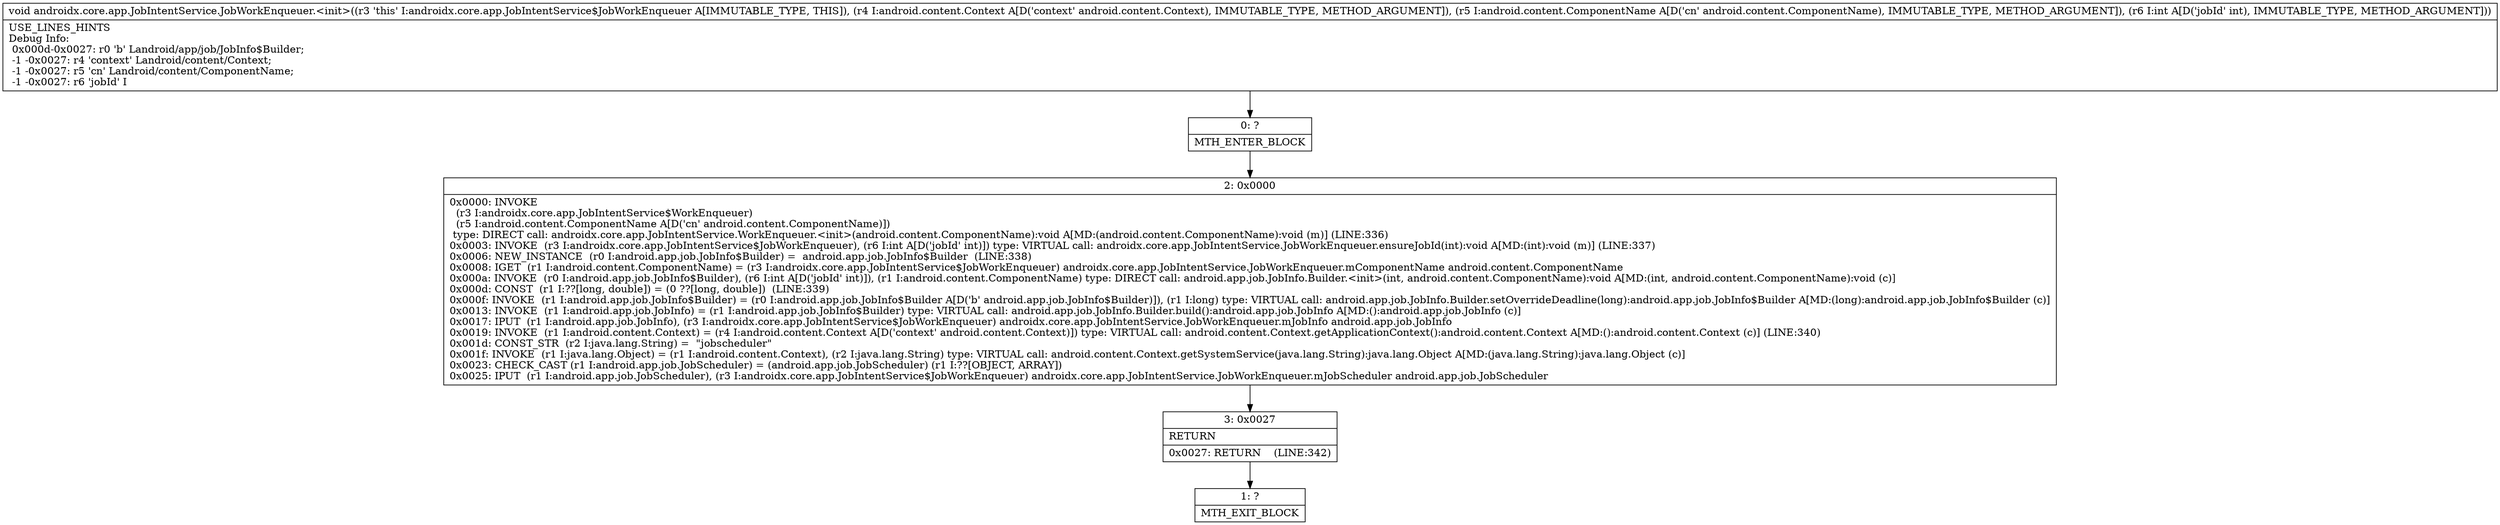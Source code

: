 digraph "CFG forandroidx.core.app.JobIntentService.JobWorkEnqueuer.\<init\>(Landroid\/content\/Context;Landroid\/content\/ComponentName;I)V" {
Node_0 [shape=record,label="{0\:\ ?|MTH_ENTER_BLOCK\l}"];
Node_2 [shape=record,label="{2\:\ 0x0000|0x0000: INVOKE  \l  (r3 I:androidx.core.app.JobIntentService$WorkEnqueuer)\l  (r5 I:android.content.ComponentName A[D('cn' android.content.ComponentName)])\l type: DIRECT call: androidx.core.app.JobIntentService.WorkEnqueuer.\<init\>(android.content.ComponentName):void A[MD:(android.content.ComponentName):void (m)] (LINE:336)\l0x0003: INVOKE  (r3 I:androidx.core.app.JobIntentService$JobWorkEnqueuer), (r6 I:int A[D('jobId' int)]) type: VIRTUAL call: androidx.core.app.JobIntentService.JobWorkEnqueuer.ensureJobId(int):void A[MD:(int):void (m)] (LINE:337)\l0x0006: NEW_INSTANCE  (r0 I:android.app.job.JobInfo$Builder) =  android.app.job.JobInfo$Builder  (LINE:338)\l0x0008: IGET  (r1 I:android.content.ComponentName) = (r3 I:androidx.core.app.JobIntentService$JobWorkEnqueuer) androidx.core.app.JobIntentService.JobWorkEnqueuer.mComponentName android.content.ComponentName \l0x000a: INVOKE  (r0 I:android.app.job.JobInfo$Builder), (r6 I:int A[D('jobId' int)]), (r1 I:android.content.ComponentName) type: DIRECT call: android.app.job.JobInfo.Builder.\<init\>(int, android.content.ComponentName):void A[MD:(int, android.content.ComponentName):void (c)]\l0x000d: CONST  (r1 I:??[long, double]) = (0 ??[long, double])  (LINE:339)\l0x000f: INVOKE  (r1 I:android.app.job.JobInfo$Builder) = (r0 I:android.app.job.JobInfo$Builder A[D('b' android.app.job.JobInfo$Builder)]), (r1 I:long) type: VIRTUAL call: android.app.job.JobInfo.Builder.setOverrideDeadline(long):android.app.job.JobInfo$Builder A[MD:(long):android.app.job.JobInfo$Builder (c)]\l0x0013: INVOKE  (r1 I:android.app.job.JobInfo) = (r1 I:android.app.job.JobInfo$Builder) type: VIRTUAL call: android.app.job.JobInfo.Builder.build():android.app.job.JobInfo A[MD:():android.app.job.JobInfo (c)]\l0x0017: IPUT  (r1 I:android.app.job.JobInfo), (r3 I:androidx.core.app.JobIntentService$JobWorkEnqueuer) androidx.core.app.JobIntentService.JobWorkEnqueuer.mJobInfo android.app.job.JobInfo \l0x0019: INVOKE  (r1 I:android.content.Context) = (r4 I:android.content.Context A[D('context' android.content.Context)]) type: VIRTUAL call: android.content.Context.getApplicationContext():android.content.Context A[MD:():android.content.Context (c)] (LINE:340)\l0x001d: CONST_STR  (r2 I:java.lang.String) =  \"jobscheduler\" \l0x001f: INVOKE  (r1 I:java.lang.Object) = (r1 I:android.content.Context), (r2 I:java.lang.String) type: VIRTUAL call: android.content.Context.getSystemService(java.lang.String):java.lang.Object A[MD:(java.lang.String):java.lang.Object (c)]\l0x0023: CHECK_CAST (r1 I:android.app.job.JobScheduler) = (android.app.job.JobScheduler) (r1 I:??[OBJECT, ARRAY]) \l0x0025: IPUT  (r1 I:android.app.job.JobScheduler), (r3 I:androidx.core.app.JobIntentService$JobWorkEnqueuer) androidx.core.app.JobIntentService.JobWorkEnqueuer.mJobScheduler android.app.job.JobScheduler \l}"];
Node_3 [shape=record,label="{3\:\ 0x0027|RETURN\l|0x0027: RETURN    (LINE:342)\l}"];
Node_1 [shape=record,label="{1\:\ ?|MTH_EXIT_BLOCK\l}"];
MethodNode[shape=record,label="{void androidx.core.app.JobIntentService.JobWorkEnqueuer.\<init\>((r3 'this' I:androidx.core.app.JobIntentService$JobWorkEnqueuer A[IMMUTABLE_TYPE, THIS]), (r4 I:android.content.Context A[D('context' android.content.Context), IMMUTABLE_TYPE, METHOD_ARGUMENT]), (r5 I:android.content.ComponentName A[D('cn' android.content.ComponentName), IMMUTABLE_TYPE, METHOD_ARGUMENT]), (r6 I:int A[D('jobId' int), IMMUTABLE_TYPE, METHOD_ARGUMENT]))  | USE_LINES_HINTS\lDebug Info:\l  0x000d\-0x0027: r0 'b' Landroid\/app\/job\/JobInfo$Builder;\l  \-1 \-0x0027: r4 'context' Landroid\/content\/Context;\l  \-1 \-0x0027: r5 'cn' Landroid\/content\/ComponentName;\l  \-1 \-0x0027: r6 'jobId' I\l}"];
MethodNode -> Node_0;Node_0 -> Node_2;
Node_2 -> Node_3;
Node_3 -> Node_1;
}

